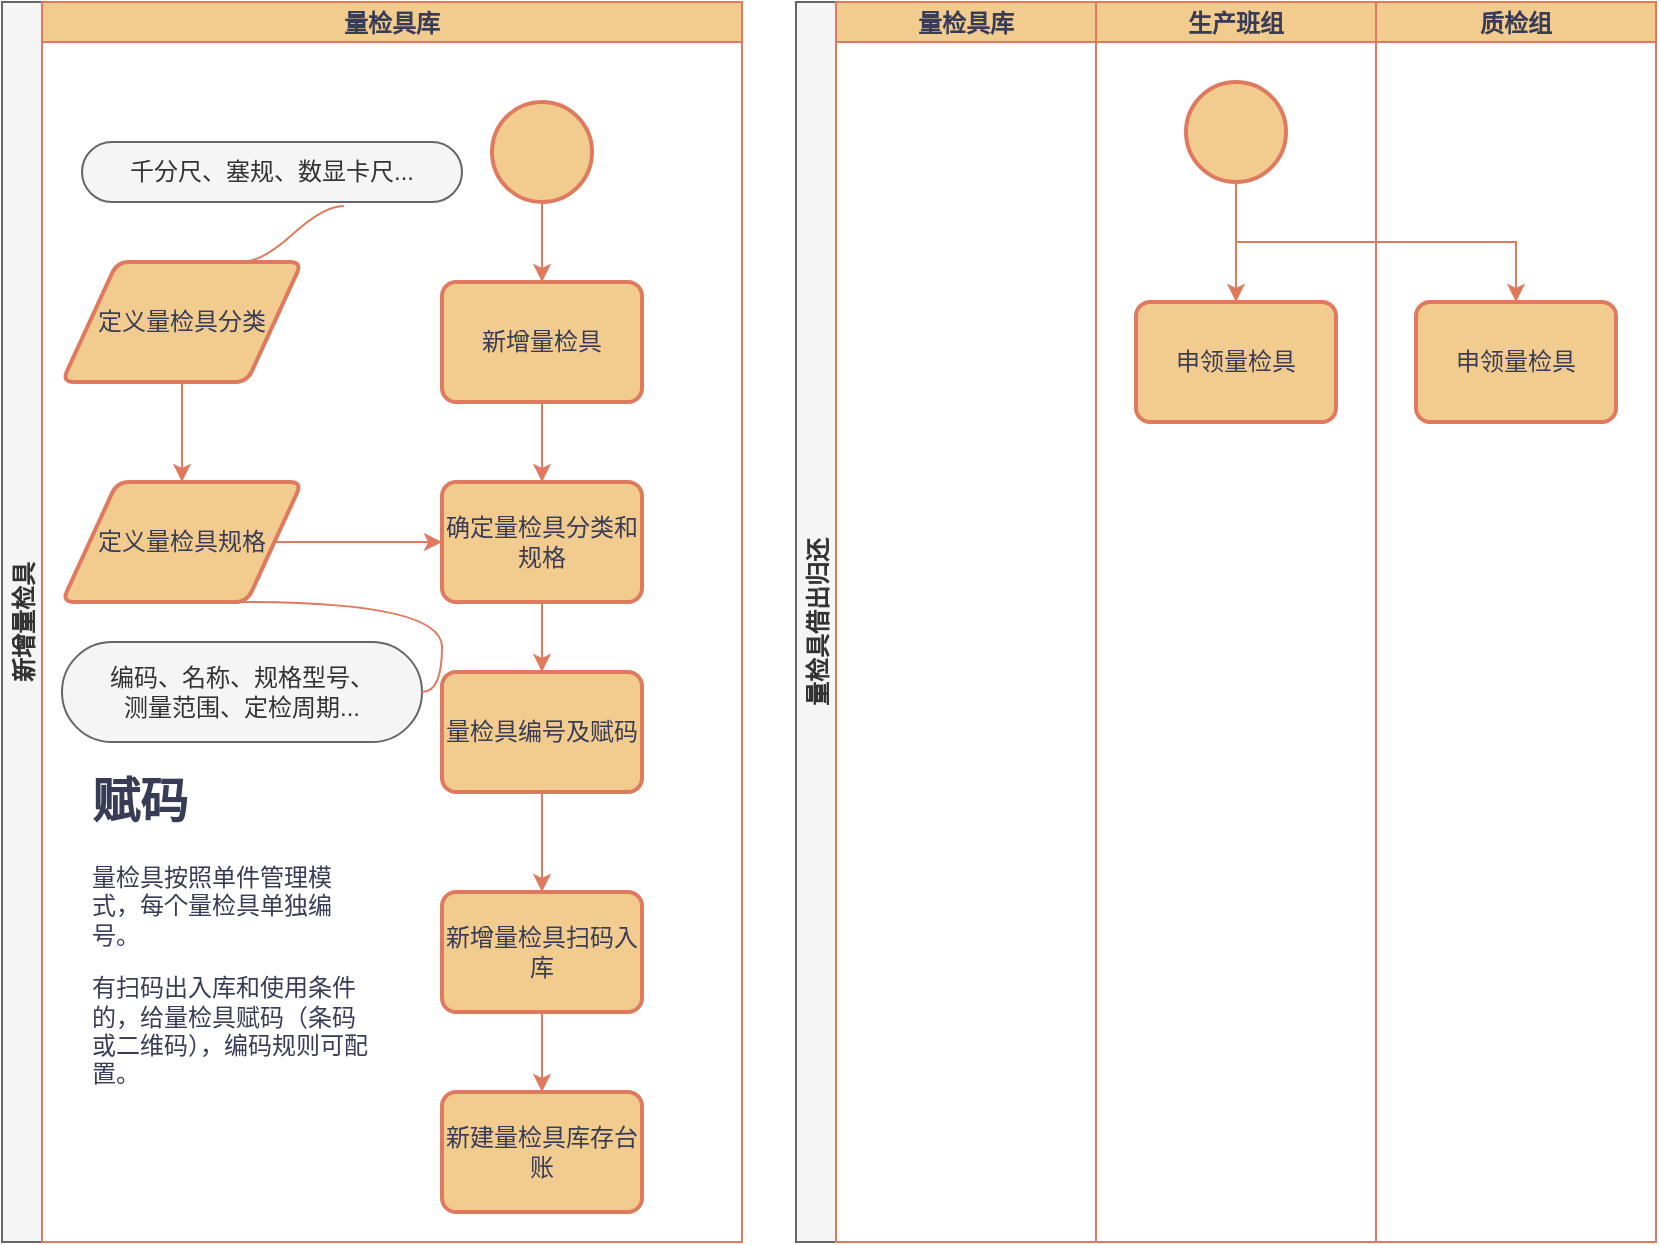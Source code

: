 <mxfile version="22.0.4" type="github">
  <diagram id="prtHgNgQTEPvFCAcTncT" name="Page-1">
    <mxGraphModel dx="1426" dy="793" grid="1" gridSize="10" guides="1" tooltips="1" connect="1" arrows="1" fold="1" page="1" pageScale="1" pageWidth="827" pageHeight="1169" math="0" shadow="0">
      <root>
        <mxCell id="0" />
        <mxCell id="1" parent="0" />
        <mxCell id="IU8KgAFx-TS1kjJKqJMR-5" value="新增量检具" style="swimlane;childLayout=stackLayout;resizeParent=1;resizeParentMax=0;startSize=20;horizontal=0;horizontalStack=1;strokeColor=#666666;fontColor=#333333;fillColor=#f5f5f5;" vertex="1" parent="1">
          <mxGeometry width="370" height="620" as="geometry" />
        </mxCell>
        <mxCell id="IU8KgAFx-TS1kjJKqJMR-6" value="量检具库" style="swimlane;startSize=20;strokeColor=#E07A5F;fontColor=#393C56;fillColor=#F2CC8F;" vertex="1" parent="IU8KgAFx-TS1kjJKqJMR-5">
          <mxGeometry x="20" width="350" height="620" as="geometry" />
        </mxCell>
        <mxCell id="IU8KgAFx-TS1kjJKqJMR-12" style="edgeStyle=orthogonalEdgeStyle;rounded=0;orthogonalLoop=1;jettySize=auto;html=1;exitX=0.5;exitY=1;exitDx=0;exitDy=0;exitPerimeter=0;strokeColor=#E07A5F;fontColor=#393C56;fillColor=#F2CC8F;" edge="1" parent="IU8KgAFx-TS1kjJKqJMR-6" source="IU8KgAFx-TS1kjJKqJMR-10" target="IU8KgAFx-TS1kjJKqJMR-11">
          <mxGeometry relative="1" as="geometry" />
        </mxCell>
        <mxCell id="IU8KgAFx-TS1kjJKqJMR-10" value="" style="strokeWidth=2;html=1;shape=mxgraph.flowchart.start_2;whiteSpace=wrap;strokeColor=#E07A5F;fontColor=#393C56;fillColor=#F2CC8F;" vertex="1" parent="IU8KgAFx-TS1kjJKqJMR-6">
          <mxGeometry x="225" y="50" width="50" height="50" as="geometry" />
        </mxCell>
        <mxCell id="IU8KgAFx-TS1kjJKqJMR-14" style="edgeStyle=orthogonalEdgeStyle;rounded=0;orthogonalLoop=1;jettySize=auto;html=1;exitX=0.5;exitY=1;exitDx=0;exitDy=0;entryX=0.5;entryY=0;entryDx=0;entryDy=0;strokeColor=#E07A5F;fontColor=#393C56;fillColor=#F2CC8F;" edge="1" parent="IU8KgAFx-TS1kjJKqJMR-6" source="IU8KgAFx-TS1kjJKqJMR-11" target="IU8KgAFx-TS1kjJKqJMR-13">
          <mxGeometry relative="1" as="geometry" />
        </mxCell>
        <mxCell id="IU8KgAFx-TS1kjJKqJMR-11" value="新增量检具" style="rounded=1;whiteSpace=wrap;html=1;absoluteArcSize=1;arcSize=14;strokeWidth=2;strokeColor=#E07A5F;fontColor=#393C56;fillColor=#F2CC8F;" vertex="1" parent="IU8KgAFx-TS1kjJKqJMR-6">
          <mxGeometry x="200" y="140" width="100" height="60" as="geometry" />
        </mxCell>
        <mxCell id="IU8KgAFx-TS1kjJKqJMR-31" value="" style="edgeStyle=orthogonalEdgeStyle;rounded=0;orthogonalLoop=1;jettySize=auto;html=1;strokeColor=#E07A5F;fontColor=#393C56;fillColor=#F2CC8F;" edge="1" parent="IU8KgAFx-TS1kjJKqJMR-6" source="IU8KgAFx-TS1kjJKqJMR-13" target="IU8KgAFx-TS1kjJKqJMR-25">
          <mxGeometry relative="1" as="geometry" />
        </mxCell>
        <mxCell id="IU8KgAFx-TS1kjJKqJMR-13" value="确定量检具分类和规格" style="rounded=1;whiteSpace=wrap;html=1;absoluteArcSize=1;arcSize=14;strokeWidth=2;strokeColor=#E07A5F;fontColor=#393C56;fillColor=#F2CC8F;" vertex="1" parent="IU8KgAFx-TS1kjJKqJMR-6">
          <mxGeometry x="200" y="240" width="100" height="60" as="geometry" />
        </mxCell>
        <mxCell id="IU8KgAFx-TS1kjJKqJMR-34" value="" style="edgeStyle=orthogonalEdgeStyle;rounded=0;orthogonalLoop=1;jettySize=auto;html=1;strokeColor=#E07A5F;fontColor=#393C56;fillColor=#F2CC8F;" edge="1" parent="IU8KgAFx-TS1kjJKqJMR-6" source="IU8KgAFx-TS1kjJKqJMR-15" target="IU8KgAFx-TS1kjJKqJMR-33">
          <mxGeometry relative="1" as="geometry" />
        </mxCell>
        <mxCell id="IU8KgAFx-TS1kjJKqJMR-15" value="新增量检具扫码入库" style="rounded=1;whiteSpace=wrap;html=1;absoluteArcSize=1;arcSize=14;strokeWidth=2;strokeColor=#E07A5F;fontColor=#393C56;fillColor=#F2CC8F;" vertex="1" parent="IU8KgAFx-TS1kjJKqJMR-6">
          <mxGeometry x="200" y="445" width="100" height="60" as="geometry" />
        </mxCell>
        <mxCell id="IU8KgAFx-TS1kjJKqJMR-21" value="" style="edgeStyle=orthogonalEdgeStyle;rounded=0;orthogonalLoop=1;jettySize=auto;html=1;strokeColor=#E07A5F;fontColor=#393C56;fillColor=#F2CC8F;" edge="1" parent="IU8KgAFx-TS1kjJKqJMR-6" source="IU8KgAFx-TS1kjJKqJMR-16" target="IU8KgAFx-TS1kjJKqJMR-17">
          <mxGeometry relative="1" as="geometry" />
        </mxCell>
        <mxCell id="IU8KgAFx-TS1kjJKqJMR-16" value="定义量检具分类" style="shape=parallelogram;html=1;strokeWidth=2;perimeter=parallelogramPerimeter;whiteSpace=wrap;rounded=1;arcSize=12;size=0.23;strokeColor=#E07A5F;fontColor=#393C56;fillColor=#F2CC8F;" vertex="1" parent="IU8KgAFx-TS1kjJKqJMR-6">
          <mxGeometry x="10" y="130" width="120" height="60" as="geometry" />
        </mxCell>
        <mxCell id="IU8KgAFx-TS1kjJKqJMR-24" value="" style="edgeStyle=orthogonalEdgeStyle;rounded=0;orthogonalLoop=1;jettySize=auto;html=1;strokeColor=#E07A5F;fontColor=#393C56;fillColor=#F2CC8F;" edge="1" parent="IU8KgAFx-TS1kjJKqJMR-6" source="IU8KgAFx-TS1kjJKqJMR-17" target="IU8KgAFx-TS1kjJKqJMR-13">
          <mxGeometry relative="1" as="geometry" />
        </mxCell>
        <mxCell id="IU8KgAFx-TS1kjJKqJMR-17" value="定义量检具规格" style="shape=parallelogram;html=1;strokeWidth=2;perimeter=parallelogramPerimeter;whiteSpace=wrap;rounded=1;arcSize=12;size=0.23;strokeColor=#E07A5F;fontColor=#393C56;fillColor=#F2CC8F;" vertex="1" parent="IU8KgAFx-TS1kjJKqJMR-6">
          <mxGeometry x="10" y="240" width="120" height="60" as="geometry" />
        </mxCell>
        <mxCell id="IU8KgAFx-TS1kjJKqJMR-19" value="千分尺、塞规、数显卡尺..." style="whiteSpace=wrap;html=1;rounded=1;arcSize=50;align=center;verticalAlign=middle;strokeWidth=1;autosize=1;spacing=4;treeFolding=1;treeMoving=1;newEdgeStyle={&quot;edgeStyle&quot;:&quot;entityRelationEdgeStyle&quot;,&quot;startArrow&quot;:&quot;none&quot;,&quot;endArrow&quot;:&quot;none&quot;,&quot;segment&quot;:10,&quot;curved&quot;:1,&quot;sourcePerimeterSpacing&quot;:0,&quot;targetPerimeterSpacing&quot;:0};fillColor=#f5f5f5;fontColor=#333333;strokeColor=#666666;" vertex="1" parent="IU8KgAFx-TS1kjJKqJMR-6">
          <mxGeometry x="20" y="70" width="190" height="30" as="geometry" />
        </mxCell>
        <mxCell id="IU8KgAFx-TS1kjJKqJMR-20" value="" style="edgeStyle=entityRelationEdgeStyle;startArrow=none;endArrow=none;segment=10;curved=1;sourcePerimeterSpacing=0;targetPerimeterSpacing=0;rounded=0;strokeColor=#E07A5F;fontColor=#393C56;fillColor=#F2CC8F;entryX=0.689;entryY=1.067;entryDx=0;entryDy=0;exitX=0.75;exitY=0;exitDx=0;exitDy=0;entryPerimeter=0;" edge="1" target="IU8KgAFx-TS1kjJKqJMR-19" parent="IU8KgAFx-TS1kjJKqJMR-6" source="IU8KgAFx-TS1kjJKqJMR-16">
          <mxGeometry relative="1" as="geometry">
            <mxPoint x="110" y="140" as="sourcePoint" />
            <mxPoint x="215" y="115" as="targetPoint" />
            <Array as="points">
              <mxPoint x="115" y="100" />
              <mxPoint x="130" y="102" />
            </Array>
          </mxGeometry>
        </mxCell>
        <mxCell id="IU8KgAFx-TS1kjJKqJMR-22" value="编码、名称、规格型号、&lt;br&gt;测量范围、定检周期..." style="whiteSpace=wrap;html=1;rounded=1;arcSize=50;align=center;verticalAlign=middle;strokeWidth=1;autosize=1;spacing=4;treeFolding=1;treeMoving=1;newEdgeStyle={&quot;edgeStyle&quot;:&quot;entityRelationEdgeStyle&quot;,&quot;startArrow&quot;:&quot;none&quot;,&quot;endArrow&quot;:&quot;none&quot;,&quot;segment&quot;:10,&quot;curved&quot;:1,&quot;sourcePerimeterSpacing&quot;:0,&quot;targetPerimeterSpacing&quot;:0};strokeColor=#666666;fontColor=#333333;fillColor=#f5f5f5;" vertex="1" parent="IU8KgAFx-TS1kjJKqJMR-6">
          <mxGeometry x="10" y="320" width="180" height="50" as="geometry" />
        </mxCell>
        <mxCell id="IU8KgAFx-TS1kjJKqJMR-23" value="" style="edgeStyle=entityRelationEdgeStyle;startArrow=none;endArrow=none;segment=10;curved=1;sourcePerimeterSpacing=0;targetPerimeterSpacing=0;rounded=0;strokeColor=#E07A5F;fontColor=#393C56;fillColor=#F2CC8F;exitX=0.75;exitY=1;exitDx=0;exitDy=0;" edge="1" target="IU8KgAFx-TS1kjJKqJMR-22" parent="IU8KgAFx-TS1kjJKqJMR-6" source="IU8KgAFx-TS1kjJKqJMR-17">
          <mxGeometry relative="1" as="geometry">
            <mxPoint x="80" y="240" as="sourcePoint" />
          </mxGeometry>
        </mxCell>
        <mxCell id="IU8KgAFx-TS1kjJKqJMR-32" value="" style="edgeStyle=orthogonalEdgeStyle;rounded=0;orthogonalLoop=1;jettySize=auto;html=1;strokeColor=#E07A5F;fontColor=#393C56;fillColor=#F2CC8F;" edge="1" parent="IU8KgAFx-TS1kjJKqJMR-6" source="IU8KgAFx-TS1kjJKqJMR-25" target="IU8KgAFx-TS1kjJKqJMR-15">
          <mxGeometry relative="1" as="geometry" />
        </mxCell>
        <mxCell id="IU8KgAFx-TS1kjJKqJMR-25" value="量检具编号及赋码" style="rounded=1;whiteSpace=wrap;html=1;absoluteArcSize=1;arcSize=14;strokeWidth=2;strokeColor=#E07A5F;fontColor=#393C56;fillColor=#F2CC8F;" vertex="1" parent="IU8KgAFx-TS1kjJKqJMR-6">
          <mxGeometry x="200" y="335" width="100" height="60" as="geometry" />
        </mxCell>
        <mxCell id="IU8KgAFx-TS1kjJKqJMR-30" value="&lt;h1&gt;赋码&lt;/h1&gt;&lt;p&gt;量检具按照单件管理模式，每个量检具单独编号。&lt;/p&gt;&lt;p&gt;有扫码出入库和使用条件的，给量检具赋码（条码或二维码），编码规则可配置。&lt;/p&gt;" style="text;html=1;strokeColor=none;fillColor=none;spacing=5;spacingTop=-20;whiteSpace=wrap;overflow=hidden;rounded=0;fontColor=#393C56;" vertex="1" parent="IU8KgAFx-TS1kjJKqJMR-6">
          <mxGeometry x="20" y="380" width="150" height="180" as="geometry" />
        </mxCell>
        <mxCell id="IU8KgAFx-TS1kjJKqJMR-33" value="新建量检具库存台账" style="rounded=1;whiteSpace=wrap;html=1;absoluteArcSize=1;arcSize=14;strokeWidth=2;strokeColor=#E07A5F;fontColor=#393C56;fillColor=#F2CC8F;" vertex="1" parent="IU8KgAFx-TS1kjJKqJMR-6">
          <mxGeometry x="200" y="545" width="100" height="60" as="geometry" />
        </mxCell>
        <mxCell id="IU8KgAFx-TS1kjJKqJMR-75" value="量检具借出归还" style="swimlane;childLayout=stackLayout;resizeParent=1;resizeParentMax=0;startSize=20;horizontal=0;horizontalStack=1;strokeColor=#666666;fontColor=#333333;fillColor=#f5f5f5;" vertex="1" parent="1">
          <mxGeometry x="397" width="430" height="620" as="geometry" />
        </mxCell>
        <mxCell id="IU8KgAFx-TS1kjJKqJMR-76" value="量检具库" style="swimlane;startSize=20;strokeColor=#E07A5F;fontColor=#393C56;fillColor=#F2CC8F;" vertex="1" parent="IU8KgAFx-TS1kjJKqJMR-75">
          <mxGeometry x="20" width="130" height="620" as="geometry" />
        </mxCell>
        <mxCell id="IU8KgAFx-TS1kjJKqJMR-97" value="生产班组" style="swimlane;startSize=20;strokeColor=#E07A5F;fontColor=#393C56;fillColor=#F2CC8F;" vertex="1" parent="IU8KgAFx-TS1kjJKqJMR-75">
          <mxGeometry x="150" width="140" height="620" as="geometry" />
        </mxCell>
        <mxCell id="IU8KgAFx-TS1kjJKqJMR-103" value="" style="edgeStyle=orthogonalEdgeStyle;rounded=0;orthogonalLoop=1;jettySize=auto;html=1;strokeColor=#E07A5F;fontColor=#393C56;fillColor=#F2CC8F;" edge="1" parent="IU8KgAFx-TS1kjJKqJMR-97" source="IU8KgAFx-TS1kjJKqJMR-101" target="IU8KgAFx-TS1kjJKqJMR-102">
          <mxGeometry relative="1" as="geometry" />
        </mxCell>
        <mxCell id="IU8KgAFx-TS1kjJKqJMR-101" value="" style="strokeWidth=2;html=1;shape=mxgraph.flowchart.start_2;whiteSpace=wrap;strokeColor=#E07A5F;fontColor=#393C56;fillColor=#F2CC8F;" vertex="1" parent="IU8KgAFx-TS1kjJKqJMR-97">
          <mxGeometry x="45" y="40" width="50" height="50" as="geometry" />
        </mxCell>
        <mxCell id="IU8KgAFx-TS1kjJKqJMR-102" value="申领量检具" style="rounded=1;whiteSpace=wrap;html=1;absoluteArcSize=1;arcSize=14;strokeWidth=2;strokeColor=#E07A5F;fontColor=#393C56;fillColor=#F2CC8F;" vertex="1" parent="IU8KgAFx-TS1kjJKqJMR-97">
          <mxGeometry x="20" y="150" width="100" height="60" as="geometry" />
        </mxCell>
        <mxCell id="IU8KgAFx-TS1kjJKqJMR-98" value="质检组" style="swimlane;startSize=20;strokeColor=#E07A5F;fontColor=#393C56;fillColor=#F2CC8F;" vertex="1" parent="IU8KgAFx-TS1kjJKqJMR-75">
          <mxGeometry x="290" width="140" height="620" as="geometry" />
        </mxCell>
        <mxCell id="IU8KgAFx-TS1kjJKqJMR-104" value="申领量检具" style="rounded=1;whiteSpace=wrap;html=1;absoluteArcSize=1;arcSize=14;strokeWidth=2;strokeColor=#E07A5F;fontColor=#393C56;fillColor=#F2CC8F;" vertex="1" parent="IU8KgAFx-TS1kjJKqJMR-98">
          <mxGeometry x="20" y="150" width="100" height="60" as="geometry" />
        </mxCell>
        <mxCell id="IU8KgAFx-TS1kjJKqJMR-105" style="edgeStyle=orthogonalEdgeStyle;rounded=0;orthogonalLoop=1;jettySize=auto;html=1;exitX=0.5;exitY=1;exitDx=0;exitDy=0;exitPerimeter=0;entryX=0.5;entryY=0;entryDx=0;entryDy=0;strokeColor=#E07A5F;fontColor=#393C56;fillColor=#F2CC8F;" edge="1" parent="IU8KgAFx-TS1kjJKqJMR-75" source="IU8KgAFx-TS1kjJKqJMR-101" target="IU8KgAFx-TS1kjJKqJMR-104">
          <mxGeometry relative="1" as="geometry" />
        </mxCell>
      </root>
    </mxGraphModel>
  </diagram>
</mxfile>
